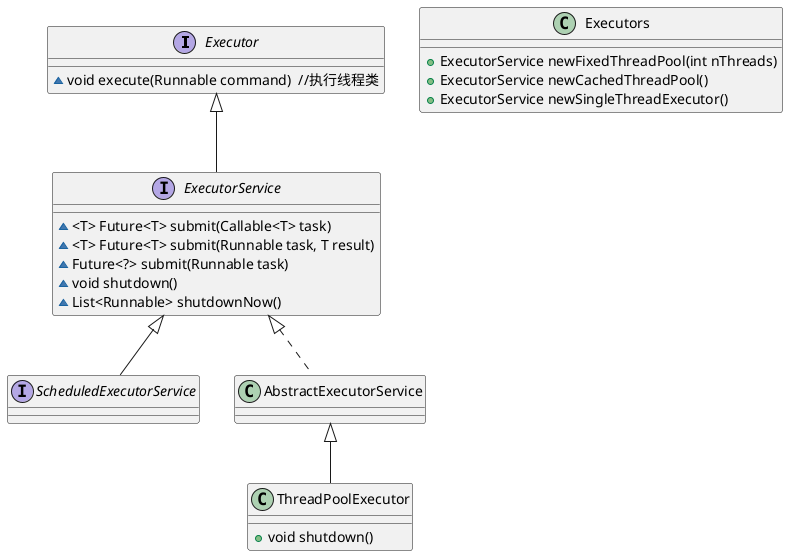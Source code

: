 @startuml

 interface Executor{
 	~void execute(Runnable command)  //执行线程类
 }
 interface ExecutorService{
 	~<T> Future<T> submit(Callable<T> task)
 	~<T> Future<T> submit(Runnable task, T result)
 	~Future<?> submit(Runnable task)
 	~void shutdown()
 	~List<Runnable> shutdownNow()
 }
 interface ScheduledExecutorService

 class ThreadPoolExecutor{
	 + void shutdown()
 }

  class Executors{
	 + ExecutorService newFixedThreadPool(int nThreads)
	 + ExecutorService newCachedThreadPool()
	 + ExecutorService newSingleThreadExecutor()
 }

 Executor <|-- ExecutorService
 ExecutorService <|-- ScheduledExecutorService
 ExecutorService <|.. AbstractExecutorService
 AbstractExecutorService <|-- ThreadPoolExecutor

 @enduml